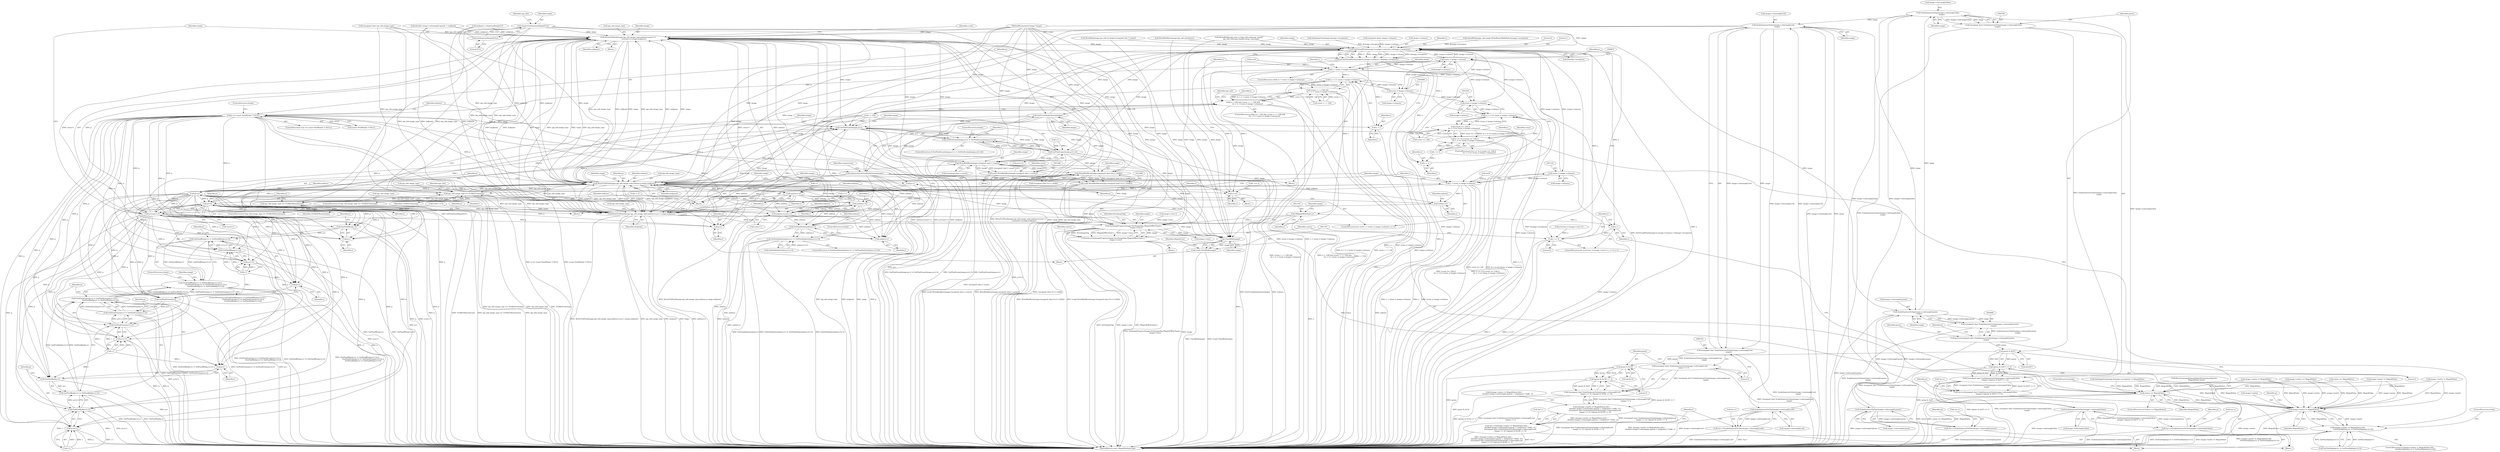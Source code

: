digraph "0_ImageMagick_65f75a32a93ae4044c528a987a68366ecd4b46b9@array" {
"1000701" [label="(Call,ScaleQuantumToAny(image->colormap[i].blue,\n              range))"];
"1000765" [label="(Call,ScaleQuantumToChar(image->colormap[i].blue))"];
"1000701" [label="(Call,ScaleQuantumToAny(image->colormap[i].blue,\n              range))"];
"1000685" [label="(Call,ScaleQuantumToAny(image->colormap[i].green,\n              range))"];
"1000777" [label="(Call,ScaleQuantumToChar(image->colormap[i].green))"];
"1000222" [label="(Call,range=GetQuantumRange(5UL))"];
"1000224" [label="(Call,GetQuantumRange(5UL))"];
"1000744" [label="(Call,ScaleQuantumToAny(image->colormap[i].red,\n              range))"];
"1000789" [label="(Call,ScaleQuantumToChar(image->colormap[i].red))"];
"1000699" [label="(Call,(unsigned char) ScaleQuantumToAny(image->colormap[i].blue,\n              range))"];
"1000698" [label="(Call,((unsigned char) ScaleQuantumToAny(image->colormap[i].blue,\n              range)) | ((green & 0x07) << 5))"];
"1000694" [label="(Call,*q++=((unsigned char) ScaleQuantumToAny(image->colormap[i].blue,\n              range)) | ((green & 0x07) << 5))"];
"1000683" [label="(Call,(unsigned char) ScaleQuantumToAny(image->colormap[i].green,\n              range))"];
"1000681" [label="(Call,green=(unsigned char) ScaleQuantumToAny(image->colormap[i].green,\n              range))"];
"1000711" [label="(Call,green & 0x07)"];
"1000710" [label="(Call,(green & 0x07) << 5)"];
"1000755" [label="(Call,green & 0x18)"];
"1000754" [label="(Call,(green & 0x18) >> 3)"];
"1000740" [label="(Call,((unsigned char) ScaleQuantumToAny(image->colormap[i].red,\n              range) << 2) | ((green & 0x18) >> 3))"];
"1000719" [label="(Call,(((image->matte != MagickFalse) && (\n              (double) image->colormap[i].opacity < midpoint)) ? 0x80 : 0) |\n              ((unsigned char) ScaleQuantumToAny(image->colormap[i].red,\n              range) << 2) | ((green & 0x18) >> 3))"];
"1000715" [label="(Call,*q++=(((image->matte != MagickFalse) && (\n              (double) image->colormap[i].opacity < midpoint)) ? 0x80 : 0) |\n              ((unsigned char) ScaleQuantumToAny(image->colormap[i].red,\n              range) << 2) | ((green & 0x18) >> 3))"];
"1000761" [label="(Call,*q++=ScaleQuantumToChar(image->colormap[i].blue))"];
"1000773" [label="(Call,*q++=ScaleQuantumToChar(image->colormap[i].green))"];
"1000742" [label="(Call,(unsigned char) ScaleQuantumToAny(image->colormap[i].red,\n              range))"];
"1000741" [label="(Call,(unsigned char) ScaleQuantumToAny(image->colormap[i].red,\n              range) << 2)"];
"1000785" [label="(Call,*q++=ScaleQuantumToChar(image->colormap[i].red))"];
"1001058" [label="(Call,WriteTGAPixel(image,tga_info.image_type,indexes-(count+1),\n                      p-(count+1),range,midpoint))"];
"1000837" [label="(Call,GetVirtualPixels(image,0,y,image->columns,1,&image->exception))"];
"1000832" [label="(Call,y--)"];
"1000829" [label="(Call,y >= 0)"];
"1000835" [label="(Call,p=GetVirtualPixels(image,0,y,image->columns,1,&image->exception))"];
"1000850" [label="(Call,p == (const PixelPacket *) NULL)"];
"1000934" [label="(Call,GetPixelLuma(image,p+i))"];
"1000933" [label="(Call,GetPixelLuma(image,p+i) != GetPixelLuma(image,p+(i-1)))"];
"1000939" [label="(Call,GetPixelLuma(image,p+(i-1)))"];
"1001047" [label="(Call,WriteBlobByte(image,(unsigned char) (--count)))"];
"1001045" [label="(Call,(void) WriteBlobByte(image,(unsigned char) (--count)))"];
"1001087" [label="(Call,WriteBlobByte(image,(unsigned char) ((i-1) | 0x80)))"];
"1001085" [label="(Call,(void) WriteBlobByte(image,(unsigned char) ((i-1) | 0x80)))"];
"1001096" [label="(Call,WriteTGAPixel(image,tga_info.image_type,indexes,p,range,midpoint))"];
"1000905" [label="(Call,tga_info.image_type == TGARLEColormap)"];
"1000926" [label="(Call,tga_info.image_type == TGARLEMonochrome)"];
"1001129" [label="(Call,WriteTGAPixel(image,tga_info.image_type,indexes+x,p++,range,midpoint))"];
"1001152" [label="(Call,SetImageProgress(image,SaveImageTag,(MagickOffsetType) y,\n          image->rows))"];
"1001150" [label="(Call,status=SetImageProgress(image,SaveImageTag,(MagickOffsetType) y,\n          image->rows))"];
"1001162" [label="(Call,status == MagickFalse)"];
"1000988" [label="(Call,image->matte != MagickFalse)"];
"1000987" [label="(Call,(image->matte != MagickFalse) &&\n                      (GetPixelAlpha(p+i) != GetPixelAlpha(p+(i-1))))"];
"1001168" [label="(Call,CloseBlob(image))"];
"1001166" [label="(Call,(void) CloseBlob(image))"];
"1001105" [label="(Call,p+=i)"];
"1000936" [label="(Call,p+i)"];
"1000952" [label="(Call,GetPixelBlue(p+i))"];
"1000951" [label="(Call,GetPixelBlue(p+i) != GetPixelBlue(p+(i-1)))"];
"1000950" [label="(Call,(GetPixelBlue(p+i) != GetPixelBlue(p+(i-1))) ||\n                      (GetPixelGreen(p+i) != GetPixelGreen(p+(i-1))) ||\n                      (GetPixelRed(p+i) != GetPixelRed(p+(i-1))))"];
"1000953" [label="(Call,p+i)"];
"1000956" [label="(Call,GetPixelBlue(p+(i-1)))"];
"1000957" [label="(Call,p+(i-1))"];
"1000964" [label="(Call,GetPixelGreen(p+i))"];
"1000963" [label="(Call,GetPixelGreen(p+i) != GetPixelGreen(p+(i-1)))"];
"1000962" [label="(Call,(GetPixelGreen(p+i) != GetPixelGreen(p+(i-1))) ||\n                      (GetPixelRed(p+i) != GetPixelRed(p+(i-1))))"];
"1000965" [label="(Call,p+i)"];
"1000968" [label="(Call,GetPixelGreen(p+(i-1)))"];
"1000969" [label="(Call,p+(i-1))"];
"1000975" [label="(Call,GetPixelRed(p+i))"];
"1000974" [label="(Call,GetPixelRed(p+i) != GetPixelRed(p+(i-1)))"];
"1000976" [label="(Call,p+i)"];
"1000979" [label="(Call,GetPixelRed(p+(i-1)))"];
"1000980" [label="(Call,p+(i-1))"];
"1001015" [label="(Call,p+=i)"];
"1001068" [label="(Call,p-(count+1))"];
"1001108" [label="(Call,indexes+=i)"];
"1000913" [label="(Call,GetPixelIndex(indexes+i))"];
"1000912" [label="(Call,GetPixelIndex(indexes+i) != GetPixelIndex(indexes+(i-1)))"];
"1000914" [label="(Call,indexes+i)"];
"1001018" [label="(Call,indexes+=i)"];
"1001063" [label="(Call,indexes-(count+1))"];
"1001137" [label="(Call,p++)"];
"1000858" [label="(Call,GetVirtualIndexQueue(image))"];
"1000856" [label="(Call,indexes=GetVirtualIndexQueue(image))"];
"1001134" [label="(Call,indexes+x)"];
"1000874" [label="(Call,(ssize_t) image->columns)"];
"1000872" [label="(Call,x < (ssize_t) image->columns)"];
"1000894" [label="(Call,(x + i) < (ssize_t) image->columns)"];
"1000888" [label="(Call,(count + i < 128) &&\n                 ((x + i) < (ssize_t) image->columns))"];
"1000884" [label="(Call,(i < 128) && (count + i < 128) &&\n                 ((x + i) < (ssize_t) image->columns))"];
"1000895" [label="(Call,x + i)"];
"1001030" [label="(Call,(x + i) == (ssize_t) image->columns)"];
"1001026" [label="(Call,(count == 128) ||\n              ((x + i) == (ssize_t) image->columns))"];
"1001022" [label="(Call,(i >= 3) || (count == 128) ||\n              ((x + i) == (ssize_t) image->columns))"];
"1001031" [label="(Call,x + i)"];
"1001111" [label="(Call,x+=i)"];
"1000898" [label="(Call,(ssize_t) image->columns)"];
"1001034" [label="(Call,(ssize_t) image->columns)"];
"1001122" [label="(Call,(ssize_t) image->columns)"];
"1001120" [label="(Call,x < (ssize_t) image->columns)"];
"1001127" [label="(Call,x++)"];
"1001155" [label="(Call,(MagickOffsetType) y)"];
"1001152" [label="(Call,SetImageProgress(image,SaveImageTag,(MagickOffsetType) y,\n          image->rows))"];
"1000883" [label="(ControlStructure,while ((i < 128) && (count + i < 128) &&\n                 ((x + i) < (ssize_t) image->columns)))"];
"1000484" [label="(Call,ParseCommandOption(MagickOrientationOptions,\n        MagickFalse,value))"];
"1000939" [label="(Call,GetPixelLuma(image,p+(i-1)))"];
"1000914" [label="(Call,indexes+i)"];
"1000228" [label="(Identifier,tga_info)"];
"1000778" [label="(Call,image->colormap[i].green)"];
"1000697" [label="(Identifier,q)"];
"1001045" [label="(Call,(void) WriteBlobByte(image,(unsigned char) (--count)))"];
"1001049" [label="(Call,(unsigned char) (--count))"];
"1000900" [label="(Call,image->columns)"];
"1000710" [label="(Call,(green & 0x07) << 5)"];
"1001164" [label="(Identifier,MagickFalse)"];
"1000330" [label="(Call,image->matte == MagickFalse)"];
"1000889" [label="(Call,count + i < 128)"];
"1001063" [label="(Call,indexes-(count+1))"];
"1001073" [label="(Identifier,range)"];
"1000932" [label="(ControlStructure,if (GetPixelLuma(image,p+i) != GetPixelLuma(image,p+(i-1))))"];
"1000839" [label="(Literal,0)"];
"1000909" [label="(Identifier,TGARLEColormap)"];
"1001011" [label="(Block,)"];
"1000672" [label="(Identifier,i)"];
"1000845" [label="(Call,&image->exception)"];
"1001112" [label="(Identifier,x)"];
"1000865" [label="(Call,x=0)"];
"1000756" [label="(Identifier,green)"];
"1001027" [label="(Call,count == 128)"];
"1000879" [label="(Block,)"];
"1000754" [label="(Call,(green & 0x18) >> 3)"];
"1000786" [label="(Call,*q++)"];
"1001064" [label="(Identifier,indexes)"];
"1000959" [label="(Call,i-1)"];
"1000967" [label="(Identifier,i)"];
"1000785" [label="(Call,*q++=ScaleQuantumToChar(image->colormap[i].red))"];
"1000111" [label="(MethodParameterIn,Image *image)"];
"1000850" [label="(Call,p == (const PixelPacket *) NULL)"];
"1001134" [label="(Call,indexes+x)"];
"1000987" [label="(Call,(image->matte != MagickFalse) &&\n                      (GetPixelAlpha(p+i) != GetPixelAlpha(p+(i-1))))"];
"1001065" [label="(Call,count+1)"];
"1000858" [label="(Call,GetVirtualIndexQueue(image))"];
"1000112" [label="(Block,)"];
"1000906" [label="(Call,tga_info.image_type)"];
"1001153" [label="(Identifier,image)"];
"1000992" [label="(Identifier,MagickFalse)"];
"1001017" [label="(Identifier,i)"];
"1001033" [label="(Identifier,i)"];
"1000956" [label="(Call,GetPixelBlue(p+(i-1)))"];
"1001151" [label="(Identifier,status)"];
"1001026" [label="(Call,(count == 128) ||\n              ((x + i) == (ssize_t) image->columns))"];
"1000831" [label="(Literal,0)"];
"1000824" [label="(Call,image->rows-1)"];
"1000720" [label="(Call,((image->matte != MagickFalse) && (\n              (double) image->colormap[i].opacity < midpoint)) ? 0x80 : 0)"];
"1000962" [label="(Call,(GetPixelGreen(p+i) != GetPixelGreen(p+(i-1))) ||\n                      (GetPixelRed(p+i) != GetPixelRed(p+(i-1))))"];
"1000905" [label="(Call,tga_info.image_type == TGARLEColormap)"];
"1000978" [label="(Identifier,i)"];
"1001016" [label="(Identifier,p)"];
"1000927" [label="(Call,tga_info.image_type)"];
"1001111" [label="(Call,x+=i)"];
"1001018" [label="(Call,indexes+=i)"];
"1001085" [label="(Call,(void) WriteBlobByte(image,(unsigned char) ((i-1) | 0x80)))"];
"1000719" [label="(Call,(((image->matte != MagickFalse) && (\n              (double) image->colormap[i].opacity < midpoint)) ? 0x80 : 0) |\n              ((unsigned char) ScaleQuantumToAny(image->colormap[i].red,\n              range) << 2) | ((green & 0x18) >> 3))"];
"1000943" [label="(Call,i-1)"];
"1000790" [label="(Call,image->colormap[i].red)"];
"1000985" [label="(ControlStructure,break;)"];
"1000789" [label="(Call,ScaleQuantumToChar(image->colormap[i].red))"];
"1001137" [label="(Call,p++)"];
"1000722" [label="(Call,image->matte != MagickFalse)"];
"1000971" [label="(Call,i-1)"];
"1000335" [label="(Call,SetImageGray(image,&image->exception) != MagickFalse)"];
"1001047" [label="(Call,WriteBlobByte(image,(unsigned char) (--count)))"];
"1000181" [label="(Call,status == MagickFalse)"];
"1001138" [label="(Identifier,p)"];
"1001081" [label="(Call,i >= 3)"];
"1000938" [label="(Identifier,i)"];
"1000833" [label="(Identifier,y)"];
"1000963" [label="(Call,GetPixelGreen(p+i) != GetPixelGreen(p+(i-1)))"];
"1000872" [label="(Call,x < (ssize_t) image->columns)"];
"1000762" [label="(Call,*q++)"];
"1000975" [label="(Call,GetPixelRed(p+i))"];
"1000990" [label="(Identifier,image)"];
"1001034" [label="(Call,(ssize_t) image->columns)"];
"1001117" [label="(Call,x=0)"];
"1000760" [label="(Block,)"];
"1000951" [label="(Call,GetPixelBlue(p+i) != GetPixelBlue(p+(i-1)))"];
"1001122" [label="(Call,(ssize_t) image->columns)"];
"1000952" [label="(Call,GetPixelBlue(p+i))"];
"1000699" [label="(Call,(unsigned char) ScaleQuantumToAny(image->colormap[i].blue,\n              range))"];
"1001009" [label="(Identifier,i)"];
"1000844" [label="(Literal,1)"];
"1000955" [label="(Identifier,i)"];
"1000980" [label="(Call,p+(i-1))"];
"1000408" [label="(Call,image->matte != MagickFalse)"];
"1001163" [label="(Identifier,status)"];
"1001074" [label="(Identifier,midpoint)"];
"1000916" [label="(Identifier,i)"];
"1000744" [label="(Call,ScaleQuantumToAny(image->colormap[i].red,\n              range))"];
"1000820" [label="(Call,y=(ssize_t) (image->rows-1))"];
"1000712" [label="(Identifier,green)"];
"1001089" [label="(Call,(unsigned char) ((i-1) | 0x80))"];
"1001158" [label="(Call,image->rows)"];
"1000919" [label="(Identifier,indexes)"];
"1001015" [label="(Call,p+=i)"];
"1000838" [label="(Identifier,image)"];
"1001103" [label="(Identifier,range)"];
"1000774" [label="(Call,*q++)"];
"1000936" [label="(Call,p+i)"];
"1000222" [label="(Call,range=GetQuantumRange(5UL))"];
"1001092" [label="(Call,i-1)"];
"1000745" [label="(Call,image->colormap[i].red)"];
"1000685" [label="(Call,ScaleQuantumToAny(image->colormap[i].green,\n              range))"];
"1000913" [label="(Call,GetPixelIndex(indexes+i))"];
"1001057" [label="(Block,)"];
"1001008" [label="(Call,i < 3)"];
"1001109" [label="(Identifier,indexes)"];
"1000711" [label="(Call,green & 0x07)"];
"1000683" [label="(Call,(unsigned char) ScaleQuantumToAny(image->colormap[i].green,\n              range))"];
"1001102" [label="(Identifier,p)"];
"1000982" [label="(Call,i-1)"];
"1001024" [label="(Identifier,i)"];
"1001004" [label="(ControlStructure,break;)"];
"1001068" [label="(Call,p-(count+1))"];
"1001006" [label="(Identifier,i)"];
"1001084" [label="(Block,)"];
"1001162" [label="(Call,status == MagickFalse)"];
"1001129" [label="(Call,WriteTGAPixel(image,tga_info.image_type,indexes+x,p++,range,midpoint))"];
"1001076" [label="(Identifier,count)"];
"1001060" [label="(Call,tga_info.image_type)"];
"1000116" [label="(Call,midpoint = QuantumRange/2.0)"];
"1000757" [label="(Literal,0x18)"];
"1001127" [label="(Call,x++)"];
"1001171" [label="(Identifier,MagickTrue)"];
"1000727" [label="(Call,(double) image->colormap[i].opacity < midpoint)"];
"1000536" [label="(Call,(unsigned char) tga_info.image_type)"];
"1000695" [label="(Call,*q++)"];
"1000612" [label="(Call,WriteBlob(image,tga_info.id_length,(unsigned char *) value))"];
"1000740" [label="(Call,((unsigned char) ScaleQuantumToAny(image->colormap[i].red,\n              range) << 2) | ((green & 0x18) >> 3))"];
"1001130" [label="(Identifier,image)"];
"1000988" [label="(Call,image->matte != MagickFalse)"];
"1001165" [label="(ControlStructure,break;)"];
"1000682" [label="(Identifier,green)"];
"1001097" [label="(Identifier,image)"];
"1000834" [label="(Block,)"];
"1000885" [label="(Call,i < 128)"];
"1001022" [label="(Call,(i >= 3) || (count == 128) ||\n              ((x + i) == (ssize_t) image->columns))"];
"1001159" [label="(Identifier,image)"];
"1001169" [label="(Identifier,image)"];
"1000896" [label="(Identifier,x)"];
"1000336" [label="(Call,SetImageGray(image,&image->exception))"];
"1001088" [label="(Identifier,image)"];
"1001054" [label="(Call,count >= 0)"];
"1000935" [label="(Identifier,image)"];
"1000694" [label="(Call,*q++=((unsigned char) ScaleQuantumToAny(image->colormap[i].blue,\n              range)) | ((green & 0x07) << 5))"];
"1000925" [label="(ControlStructure,if (tga_info.image_type == TGARLEMonochrome))"];
"1001106" [label="(Identifier,p)"];
"1000856" [label="(Call,indexes=GetVirtualIndexQueue(image))"];
"1000904" [label="(ControlStructure,if (tga_info.image_type == TGARLEColormap))"];
"1000993" [label="(Call,GetPixelAlpha(p+i) != GetPixelAlpha(p+(i-1)))"];
"1000832" [label="(Call,y--)"];
"1001155" [label="(Call,(MagickOffsetType) y)"];
"1000957" [label="(Call,p+(i-1))"];
"1001110" [label="(Identifier,i)"];
"1001069" [label="(Identifier,p)"];
"1000829" [label="(Call,y >= 0)"];
"1000698" [label="(Call,((unsigned char) ScaleQuantumToAny(image->colormap[i].blue,\n              range)) | ((green & 0x07) << 5))"];
"1001166" [label="(Call,(void) CloseBlob(image))"];
"1000873" [label="(Identifier,x)"];
"1000954" [label="(Identifier,p)"];
"1000966" [label="(Identifier,p)"];
"1000977" [label="(Identifier,p)"];
"1001135" [label="(Identifier,indexes)"];
"1000223" [label="(Identifier,range)"];
"1001116" [label="(ControlStructure,for (x=0; x < (ssize_t) image->columns; x++))"];
"1000888" [label="(Call,(count + i < 128) &&\n                 ((x + i) < (ssize_t) image->columns))"];
"1001105" [label="(Call,p+=i)"];
"1001120" [label="(Call,x < (ssize_t) image->columns)"];
"1000835" [label="(Call,p=GetVirtualPixels(image,0,y,image->columns,1,&image->exception))"];
"1000741" [label="(Call,(unsigned char) ScaleQuantumToAny(image->colormap[i].red,\n              range) << 2)"];
"1000837" [label="(Call,GetVirtualPixels(image,0,y,image->columns,1,&image->exception))"];
"1001172" [label="(MethodReturn,static MagickBooleanType)"];
"1001121" [label="(Identifier,x)"];
"1000898" [label="(Call,(ssize_t) image->columns)"];
"1001150" [label="(Call,status=SetImageProgress(image,SaveImageTag,(MagickOffsetType) y,\n          image->rows))"];
"1000989" [label="(Call,image->matte)"];
"1000715" [label="(Call,*q++=(((image->matte != MagickFalse) && (\n              (double) image->colormap[i].opacity < midpoint)) ? 0x80 : 0) |\n              ((unsigned char) ScaleQuantumToAny(image->colormap[i].red,\n              range) << 2) | ((green & 0x18) >> 3))"];
"1000819" [label="(ControlStructure,for (y=(ssize_t) (image->rows-1); y >= 0; y--))"];
"1000937" [label="(Identifier,p)"];
"1000907" [label="(Identifier,tga_info)"];
"1000718" [label="(Identifier,q)"];
"1001032" [label="(Identifier,x)"];
"1001030" [label="(Call,(x + i) == (ssize_t) image->columns)"];
"1000758" [label="(Literal,3)"];
"1000933" [label="(Call,GetPixelLuma(image,p+i) != GetPixelLuma(image,p+(i-1)))"];
"1001036" [label="(Call,image->columns)"];
"1000968" [label="(Call,GetPixelGreen(p+(i-1)))"];
"1001096" [label="(Call,WriteTGAPixel(image,tga_info.image_type,indexes,p,range,midpoint))"];
"1000766" [label="(Call,image->colormap[i].blue)"];
"1000225" [label="(Literal,5UL)"];
"1000964" [label="(Call,GetPixelGreen(p+i))"];
"1001101" [label="(Identifier,indexes)"];
"1000974" [label="(Call,GetPixelRed(p+i) != GetPixelRed(p+(i-1)))"];
"1000928" [label="(Identifier,tga_info)"];
"1000849" [label="(ControlStructure,if (p == (const PixelPacket *) NULL))"];
"1000859" [label="(Identifier,image)"];
"1000390" [label="(Call,image->matte != MagickFalse)"];
"1000949" [label="(ControlStructure,if ((GetPixelBlue(p+i) != GetPixelBlue(p+(i-1))) ||\n                      (GetPixelGreen(p+i) != GetPixelGreen(p+(i-1))) ||\n                      (GetPixelRed(p+i) != GetPixelRed(p+(i-1)))))"];
"1000286" [label="(Call,(unsigned short) image->columns)"];
"1000701" [label="(Call,ScaleQuantumToAny(image->colormap[i].blue,\n              range))"];
"1000876" [label="(Call,image->columns)"];
"1000693" [label="(Identifier,range)"];
"1000979" [label="(Call,GetPixelRed(p+(i-1)))"];
"1000852" [label="(Call,(const PixelPacket *) NULL)"];
"1001136" [label="(Identifier,x)"];
"1001128" [label="(Identifier,x)"];
"1000950" [label="(Call,(GetPixelBlue(p+i) != GetPixelBlue(p+(i-1))) ||\n                      (GetPixelGreen(p+i) != GetPixelGreen(p+(i-1))) ||\n                      (GetPixelRed(p+i) != GetPixelRed(p+(i-1))))"];
"1000776" [label="(Identifier,q)"];
"1000965" [label="(Call,p+i)"];
"1000841" [label="(Call,image->columns)"];
"1001059" [label="(Identifier,image)"];
"1000680" [label="(Block,)"];
"1000851" [label="(Identifier,p)"];
"1001131" [label="(Call,tga_info.image_type)"];
"1000894" [label="(Call,(x + i) < (ssize_t) image->columns)"];
"1000912" [label="(Call,GetPixelIndex(indexes+i) != GetPixelIndex(indexes+(i-1)))"];
"1000681" [label="(Call,green=(unsigned char) ScaleQuantumToAny(image->colormap[i].green,\n              range))"];
"1001098" [label="(Call,tga_info.image_type)"];
"1000981" [label="(Identifier,p)"];
"1001044" [label="(Block,)"];
"1000855" [label="(ControlStructure,break;)"];
"1000871" [label="(ControlStructure,while (x < (ssize_t) image->columns))"];
"1000895" [label="(Call,x + i)"];
"1000930" [label="(Identifier,TGARLEMonochrome)"];
"1000777" [label="(Call,ScaleQuantumToChar(image->colormap[i].green))"];
"1000923" [label="(ControlStructure,break;)"];
"1001048" [label="(Identifier,image)"];
"1000752" [label="(Identifier,range)"];
"1001140" [label="(Identifier,midpoint)"];
"1001070" [label="(Call,count+1)"];
"1000713" [label="(Literal,0x07)"];
"1001023" [label="(Call,i >= 3)"];
"1000840" [label="(Identifier,y)"];
"1001161" [label="(ControlStructure,if (status == MagickFalse))"];
"1000881" [label="(Identifier,i)"];
"1000946" [label="(ControlStructure,break;)"];
"1001082" [label="(Identifier,i)"];
"1000874" [label="(Call,(ssize_t) image->columns)"];
"1000969" [label="(Call,p+(i-1))"];
"1001104" [label="(Identifier,midpoint)"];
"1000857" [label="(Identifier,indexes)"];
"1001058" [label="(Call,WriteTGAPixel(image,tga_info.image_type,indexes-(count+1),\n                      p-(count+1),range,midpoint))"];
"1001108" [label="(Call,indexes+=i)"];
"1000958" [label="(Identifier,p)"];
"1001113" [label="(Identifier,i)"];
"1001149" [label="(Block,)"];
"1000755" [label="(Call,green & 0x18)"];
"1001157" [label="(Identifier,y)"];
"1000934" [label="(Call,GetPixelLuma(image,p+i))"];
"1001021" [label="(ControlStructure,if ((i >= 3) || (count == 128) ||\n              ((x + i) == (ssize_t) image->columns)))"];
"1001055" [label="(Identifier,count)"];
"1000986" [label="(ControlStructure,if ((image->matte != MagickFalse) &&\n                      (GetPixelAlpha(p+i) != GetPixelAlpha(p+(i-1)))))"];
"1000953" [label="(Call,p+i)"];
"1000911" [label="(ControlStructure,if (GetPixelIndex(indexes+i) != GetPixelIndex(indexes+(i-1))))"];
"1000940" [label="(Identifier,image)"];
"1000716" [label="(Call,*q++)"];
"1000788" [label="(Identifier,q)"];
"1001168" [label="(Call,CloseBlob(image))"];
"1001042" [label="(Identifier,count)"];
"1001144" [label="(Identifier,image)"];
"1000917" [label="(Call,GetPixelIndex(indexes+(i-1)))"];
"1001031" [label="(Call,x + i)"];
"1000753" [label="(Literal,2)"];
"1001019" [label="(Identifier,indexes)"];
"1000862" [label="(Identifier,compression)"];
"1000976" [label="(Call,p+i)"];
"1000996" [label="(Identifier,p)"];
"1000897" [label="(Identifier,i)"];
"1000970" [label="(Identifier,p)"];
"1000941" [label="(Call,p+(i-1))"];
"1001020" [label="(Identifier,i)"];
"1001139" [label="(Identifier,range)"];
"1000773" [label="(Call,*q++=ScaleQuantumToChar(image->colormap[i].green))"];
"1000224" [label="(Call,GetQuantumRange(5UL))"];
"1000799" [label="(Call,WriteBlob(image,(size_t) ((tga_info.colormap_size/8)*\n        tga_info.colormap_length),targa_colormap))"];
"1000915" [label="(Identifier,indexes)"];
"1001107" [label="(Identifier,i)"];
"1000599" [label="(Call,WriteBlobByte(image,tga_info.attributes))"];
"1000686" [label="(Call,image->colormap[i].green)"];
"1001124" [label="(Call,image->columns)"];
"1000761" [label="(Call,*q++=ScaleQuantumToChar(image->colormap[i].blue))"];
"1000714" [label="(Literal,5)"];
"1000709" [label="(Identifier,range)"];
"1000702" [label="(Call,image->colormap[i].blue)"];
"1000830" [label="(Identifier,y)"];
"1000926" [label="(Call,tga_info.image_type == TGARLEMonochrome)"];
"1000836" [label="(Identifier,p)"];
"1000765" [label="(Call,ScaleQuantumToChar(image->colormap[i].blue))"];
"1000742" [label="(Call,(unsigned char) ScaleQuantumToAny(image->colormap[i].red,\n              range))"];
"1000172" [label="(Call,OpenBlob(image_info,image,WriteBinaryBlobMode,&image->exception))"];
"1001087" [label="(Call,WriteBlobByte(image,(unsigned char) ((i-1) | 0x80)))"];
"1001154" [label="(Identifier,SaveImageTag)"];
"1000884" [label="(Call,(i < 128) && (count + i < 128) &&\n                 ((x + i) < (ssize_t) image->columns))"];
"1000701" -> "1000699"  [label="AST: "];
"1000701" -> "1000709"  [label="CFG: "];
"1000702" -> "1000701"  [label="AST: "];
"1000709" -> "1000701"  [label="AST: "];
"1000699" -> "1000701"  [label="CFG: "];
"1000701" -> "1001172"  [label="DDG: image->colormap[i].blue"];
"1000701" -> "1000699"  [label="DDG: image->colormap[i].blue"];
"1000701" -> "1000699"  [label="DDG: range"];
"1000765" -> "1000701"  [label="DDG: image->colormap[i].blue"];
"1000685" -> "1000701"  [label="DDG: range"];
"1000701" -> "1000744"  [label="DDG: range"];
"1000701" -> "1000765"  [label="DDG: image->colormap[i].blue"];
"1000765" -> "1000761"  [label="AST: "];
"1000765" -> "1000766"  [label="CFG: "];
"1000766" -> "1000765"  [label="AST: "];
"1000761" -> "1000765"  [label="CFG: "];
"1000765" -> "1001172"  [label="DDG: image->colormap[i].blue"];
"1000765" -> "1000761"  [label="DDG: image->colormap[i].blue"];
"1000685" -> "1000683"  [label="AST: "];
"1000685" -> "1000693"  [label="CFG: "];
"1000686" -> "1000685"  [label="AST: "];
"1000693" -> "1000685"  [label="AST: "];
"1000683" -> "1000685"  [label="CFG: "];
"1000685" -> "1001172"  [label="DDG: image->colormap[i].green"];
"1000685" -> "1000683"  [label="DDG: image->colormap[i].green"];
"1000685" -> "1000683"  [label="DDG: range"];
"1000777" -> "1000685"  [label="DDG: image->colormap[i].green"];
"1000222" -> "1000685"  [label="DDG: range"];
"1000744" -> "1000685"  [label="DDG: range"];
"1000685" -> "1000777"  [label="DDG: image->colormap[i].green"];
"1000777" -> "1000773"  [label="AST: "];
"1000777" -> "1000778"  [label="CFG: "];
"1000778" -> "1000777"  [label="AST: "];
"1000773" -> "1000777"  [label="CFG: "];
"1000777" -> "1001172"  [label="DDG: image->colormap[i].green"];
"1000777" -> "1000773"  [label="DDG: image->colormap[i].green"];
"1000222" -> "1000112"  [label="AST: "];
"1000222" -> "1000224"  [label="CFG: "];
"1000223" -> "1000222"  [label="AST: "];
"1000224" -> "1000222"  [label="AST: "];
"1000228" -> "1000222"  [label="CFG: "];
"1000222" -> "1001172"  [label="DDG: range"];
"1000222" -> "1001172"  [label="DDG: GetQuantumRange(5UL)"];
"1000224" -> "1000222"  [label="DDG: 5UL"];
"1000222" -> "1001058"  [label="DDG: range"];
"1000222" -> "1001096"  [label="DDG: range"];
"1000222" -> "1001129"  [label="DDG: range"];
"1000224" -> "1000225"  [label="CFG: "];
"1000225" -> "1000224"  [label="AST: "];
"1000744" -> "1000742"  [label="AST: "];
"1000744" -> "1000752"  [label="CFG: "];
"1000745" -> "1000744"  [label="AST: "];
"1000752" -> "1000744"  [label="AST: "];
"1000742" -> "1000744"  [label="CFG: "];
"1000744" -> "1001172"  [label="DDG: image->colormap[i].red"];
"1000744" -> "1001172"  [label="DDG: range"];
"1000744" -> "1000742"  [label="DDG: image->colormap[i].red"];
"1000744" -> "1000742"  [label="DDG: range"];
"1000789" -> "1000744"  [label="DDG: image->colormap[i].red"];
"1000744" -> "1000789"  [label="DDG: image->colormap[i].red"];
"1000744" -> "1001058"  [label="DDG: range"];
"1000744" -> "1001096"  [label="DDG: range"];
"1000744" -> "1001129"  [label="DDG: range"];
"1000789" -> "1000785"  [label="AST: "];
"1000789" -> "1000790"  [label="CFG: "];
"1000790" -> "1000789"  [label="AST: "];
"1000785" -> "1000789"  [label="CFG: "];
"1000789" -> "1001172"  [label="DDG: image->colormap[i].red"];
"1000789" -> "1000785"  [label="DDG: image->colormap[i].red"];
"1000699" -> "1000698"  [label="AST: "];
"1000700" -> "1000699"  [label="AST: "];
"1000712" -> "1000699"  [label="CFG: "];
"1000699" -> "1001172"  [label="DDG: ScaleQuantumToAny(image->colormap[i].blue,\n              range)"];
"1000699" -> "1000698"  [label="DDG: ScaleQuantumToAny(image->colormap[i].blue,\n              range)"];
"1000698" -> "1000694"  [label="AST: "];
"1000698" -> "1000710"  [label="CFG: "];
"1000710" -> "1000698"  [label="AST: "];
"1000694" -> "1000698"  [label="CFG: "];
"1000698" -> "1001172"  [label="DDG: (unsigned char) ScaleQuantumToAny(image->colormap[i].blue,\n              range)"];
"1000698" -> "1001172"  [label="DDG: (green & 0x07) << 5"];
"1000698" -> "1000694"  [label="DDG: (unsigned char) ScaleQuantumToAny(image->colormap[i].blue,\n              range)"];
"1000698" -> "1000694"  [label="DDG: (green & 0x07) << 5"];
"1000710" -> "1000698"  [label="DDG: green & 0x07"];
"1000710" -> "1000698"  [label="DDG: 5"];
"1000694" -> "1000680"  [label="AST: "];
"1000695" -> "1000694"  [label="AST: "];
"1000718" -> "1000694"  [label="CFG: "];
"1000694" -> "1001172"  [label="DDG: ((unsigned char) ScaleQuantumToAny(image->colormap[i].blue,\n              range)) | ((green & 0x07) << 5)"];
"1000683" -> "1000681"  [label="AST: "];
"1000684" -> "1000683"  [label="AST: "];
"1000681" -> "1000683"  [label="CFG: "];
"1000683" -> "1001172"  [label="DDG: ScaleQuantumToAny(image->colormap[i].green,\n              range)"];
"1000683" -> "1000681"  [label="DDG: ScaleQuantumToAny(image->colormap[i].green,\n              range)"];
"1000681" -> "1000680"  [label="AST: "];
"1000682" -> "1000681"  [label="AST: "];
"1000697" -> "1000681"  [label="CFG: "];
"1000681" -> "1001172"  [label="DDG: (unsigned char) ScaleQuantumToAny(image->colormap[i].green,\n              range)"];
"1000681" -> "1000711"  [label="DDG: green"];
"1000711" -> "1000710"  [label="AST: "];
"1000711" -> "1000713"  [label="CFG: "];
"1000712" -> "1000711"  [label="AST: "];
"1000713" -> "1000711"  [label="AST: "];
"1000714" -> "1000711"  [label="CFG: "];
"1000711" -> "1000710"  [label="DDG: green"];
"1000711" -> "1000710"  [label="DDG: 0x07"];
"1000711" -> "1000755"  [label="DDG: green"];
"1000710" -> "1000714"  [label="CFG: "];
"1000714" -> "1000710"  [label="AST: "];
"1000710" -> "1001172"  [label="DDG: green & 0x07"];
"1000755" -> "1000754"  [label="AST: "];
"1000755" -> "1000757"  [label="CFG: "];
"1000756" -> "1000755"  [label="AST: "];
"1000757" -> "1000755"  [label="AST: "];
"1000758" -> "1000755"  [label="CFG: "];
"1000755" -> "1001172"  [label="DDG: green"];
"1000755" -> "1000754"  [label="DDG: green"];
"1000755" -> "1000754"  [label="DDG: 0x18"];
"1000754" -> "1000740"  [label="AST: "];
"1000754" -> "1000758"  [label="CFG: "];
"1000758" -> "1000754"  [label="AST: "];
"1000740" -> "1000754"  [label="CFG: "];
"1000754" -> "1001172"  [label="DDG: green & 0x18"];
"1000754" -> "1000740"  [label="DDG: green & 0x18"];
"1000754" -> "1000740"  [label="DDG: 3"];
"1000740" -> "1000719"  [label="AST: "];
"1000741" -> "1000740"  [label="AST: "];
"1000719" -> "1000740"  [label="CFG: "];
"1000740" -> "1001172"  [label="DDG: (green & 0x18) >> 3"];
"1000740" -> "1001172"  [label="DDG: (unsigned char) ScaleQuantumToAny(image->colormap[i].red,\n              range) << 2"];
"1000740" -> "1000719"  [label="DDG: (unsigned char) ScaleQuantumToAny(image->colormap[i].red,\n              range) << 2"];
"1000740" -> "1000719"  [label="DDG: (green & 0x18) >> 3"];
"1000741" -> "1000740"  [label="DDG: (unsigned char) ScaleQuantumToAny(image->colormap[i].red,\n              range)"];
"1000741" -> "1000740"  [label="DDG: 2"];
"1000719" -> "1000715"  [label="AST: "];
"1000720" -> "1000719"  [label="AST: "];
"1000715" -> "1000719"  [label="CFG: "];
"1000719" -> "1001172"  [label="DDG: ((unsigned char) ScaleQuantumToAny(image->colormap[i].red,\n              range) << 2) | ((green & 0x18) >> 3)"];
"1000719" -> "1001172"  [label="DDG: ((image->matte != MagickFalse) && (\n              (double) image->colormap[i].opacity < midpoint)) ? 0x80 : 0"];
"1000719" -> "1000715"  [label="DDG: ((image->matte != MagickFalse) && (\n              (double) image->colormap[i].opacity < midpoint)) ? 0x80 : 0"];
"1000719" -> "1000715"  [label="DDG: ((unsigned char) ScaleQuantumToAny(image->colormap[i].red,\n              range) << 2) | ((green & 0x18) >> 3)"];
"1000715" -> "1000680"  [label="AST: "];
"1000716" -> "1000715"  [label="AST: "];
"1000672" -> "1000715"  [label="CFG: "];
"1000715" -> "1001172"  [label="DDG: *q++"];
"1000715" -> "1001172"  [label="DDG: (((image->matte != MagickFalse) && (\n              (double) image->colormap[i].opacity < midpoint)) ? 0x80 : 0) |\n              ((unsigned char) ScaleQuantumToAny(image->colormap[i].red,\n              range) << 2) | ((green & 0x18) >> 3)"];
"1000761" -> "1000760"  [label="AST: "];
"1000762" -> "1000761"  [label="AST: "];
"1000776" -> "1000761"  [label="CFG: "];
"1000761" -> "1001172"  [label="DDG: ScaleQuantumToChar(image->colormap[i].blue)"];
"1000773" -> "1000760"  [label="AST: "];
"1000774" -> "1000773"  [label="AST: "];
"1000788" -> "1000773"  [label="CFG: "];
"1000773" -> "1001172"  [label="DDG: ScaleQuantumToChar(image->colormap[i].green)"];
"1000742" -> "1000741"  [label="AST: "];
"1000743" -> "1000742"  [label="AST: "];
"1000753" -> "1000742"  [label="CFG: "];
"1000742" -> "1001172"  [label="DDG: ScaleQuantumToAny(image->colormap[i].red,\n              range)"];
"1000742" -> "1000741"  [label="DDG: ScaleQuantumToAny(image->colormap[i].red,\n              range)"];
"1000741" -> "1000753"  [label="CFG: "];
"1000753" -> "1000741"  [label="AST: "];
"1000756" -> "1000741"  [label="CFG: "];
"1000741" -> "1001172"  [label="DDG: (unsigned char) ScaleQuantumToAny(image->colormap[i].red,\n              range)"];
"1000785" -> "1000760"  [label="AST: "];
"1000786" -> "1000785"  [label="AST: "];
"1000672" -> "1000785"  [label="CFG: "];
"1000785" -> "1001172"  [label="DDG: ScaleQuantumToChar(image->colormap[i].red)"];
"1000785" -> "1001172"  [label="DDG: *q++"];
"1001058" -> "1001057"  [label="AST: "];
"1001058" -> "1001074"  [label="CFG: "];
"1001059" -> "1001058"  [label="AST: "];
"1001060" -> "1001058"  [label="AST: "];
"1001063" -> "1001058"  [label="AST: "];
"1001068" -> "1001058"  [label="AST: "];
"1001073" -> "1001058"  [label="AST: "];
"1001074" -> "1001058"  [label="AST: "];
"1001076" -> "1001058"  [label="CFG: "];
"1001058" -> "1001172"  [label="DDG: midpoint"];
"1001058" -> "1001172"  [label="DDG: WriteTGAPixel(image,tga_info.image_type,indexes-(count+1),\n                      p-(count+1),range,midpoint)"];
"1001058" -> "1001172"  [label="DDG: range"];
"1001058" -> "1001172"  [label="DDG: indexes-(count+1)"];
"1001058" -> "1001172"  [label="DDG: tga_info.image_type"];
"1001058" -> "1001172"  [label="DDG: p-(count+1)"];
"1001058" -> "1000837"  [label="DDG: image"];
"1001058" -> "1000905"  [label="DDG: tga_info.image_type"];
"1001058" -> "1000934"  [label="DDG: image"];
"1001058" -> "1001047"  [label="DDG: image"];
"1001047" -> "1001058"  [label="DDG: image"];
"1000111" -> "1001058"  [label="DDG: image"];
"1000905" -> "1001058"  [label="DDG: tga_info.image_type"];
"1001096" -> "1001058"  [label="DDG: tga_info.image_type"];
"1001096" -> "1001058"  [label="DDG: range"];
"1001096" -> "1001058"  [label="DDG: midpoint"];
"1000926" -> "1001058"  [label="DDG: tga_info.image_type"];
"1001129" -> "1001058"  [label="DDG: tga_info.image_type"];
"1001129" -> "1001058"  [label="DDG: range"];
"1001129" -> "1001058"  [label="DDG: midpoint"];
"1000536" -> "1001058"  [label="DDG: tga_info.image_type"];
"1001063" -> "1001058"  [label="DDG: indexes"];
"1001063" -> "1001058"  [label="DDG: count+1"];
"1001068" -> "1001058"  [label="DDG: p"];
"1001068" -> "1001058"  [label="DDG: count+1"];
"1000116" -> "1001058"  [label="DDG: midpoint"];
"1000727" -> "1001058"  [label="DDG: midpoint"];
"1001058" -> "1001087"  [label="DDG: image"];
"1001058" -> "1001096"  [label="DDG: tga_info.image_type"];
"1001058" -> "1001096"  [label="DDG: range"];
"1001058" -> "1001096"  [label="DDG: midpoint"];
"1001058" -> "1001129"  [label="DDG: tga_info.image_type"];
"1001058" -> "1001129"  [label="DDG: range"];
"1001058" -> "1001129"  [label="DDG: midpoint"];
"1001058" -> "1001152"  [label="DDG: image"];
"1001058" -> "1001168"  [label="DDG: image"];
"1000837" -> "1000835"  [label="AST: "];
"1000837" -> "1000845"  [label="CFG: "];
"1000838" -> "1000837"  [label="AST: "];
"1000839" -> "1000837"  [label="AST: "];
"1000840" -> "1000837"  [label="AST: "];
"1000841" -> "1000837"  [label="AST: "];
"1000844" -> "1000837"  [label="AST: "];
"1000845" -> "1000837"  [label="AST: "];
"1000835" -> "1000837"  [label="CFG: "];
"1000837" -> "1001172"  [label="DDG: &image->exception"];
"1000837" -> "1001172"  [label="DDG: y"];
"1000837" -> "1001172"  [label="DDG: image->columns"];
"1000837" -> "1000832"  [label="DDG: y"];
"1000837" -> "1000835"  [label="DDG: 0"];
"1000837" -> "1000835"  [label="DDG: image"];
"1000837" -> "1000835"  [label="DDG: y"];
"1000837" -> "1000835"  [label="DDG: image->columns"];
"1000837" -> "1000835"  [label="DDG: &image->exception"];
"1000837" -> "1000835"  [label="DDG: 1"];
"1001129" -> "1000837"  [label="DDG: image"];
"1001096" -> "1000837"  [label="DDG: image"];
"1000612" -> "1000837"  [label="DDG: image"];
"1001047" -> "1000837"  [label="DDG: image"];
"1000799" -> "1000837"  [label="DDG: image"];
"1000939" -> "1000837"  [label="DDG: image"];
"1001152" -> "1000837"  [label="DDG: image"];
"1000858" -> "1000837"  [label="DDG: image"];
"1000599" -> "1000837"  [label="DDG: image"];
"1000111" -> "1000837"  [label="DDG: image"];
"1000829" -> "1000837"  [label="DDG: y"];
"1001122" -> "1000837"  [label="DDG: image->columns"];
"1000898" -> "1000837"  [label="DDG: image->columns"];
"1000874" -> "1000837"  [label="DDG: image->columns"];
"1000286" -> "1000837"  [label="DDG: image->columns"];
"1000336" -> "1000837"  [label="DDG: &image->exception"];
"1000172" -> "1000837"  [label="DDG: &image->exception"];
"1000837" -> "1000858"  [label="DDG: image"];
"1000837" -> "1000874"  [label="DDG: image->columns"];
"1000837" -> "1001122"  [label="DDG: image->columns"];
"1000837" -> "1001155"  [label="DDG: y"];
"1000837" -> "1001168"  [label="DDG: image"];
"1000832" -> "1000819"  [label="AST: "];
"1000832" -> "1000833"  [label="CFG: "];
"1000833" -> "1000832"  [label="AST: "];
"1000830" -> "1000832"  [label="CFG: "];
"1000832" -> "1000829"  [label="DDG: y"];
"1001155" -> "1000832"  [label="DDG: y"];
"1000829" -> "1000819"  [label="AST: "];
"1000829" -> "1000831"  [label="CFG: "];
"1000830" -> "1000829"  [label="AST: "];
"1000831" -> "1000829"  [label="AST: "];
"1000836" -> "1000829"  [label="CFG: "];
"1001167" -> "1000829"  [label="CFG: "];
"1000829" -> "1001172"  [label="DDG: y >= 0"];
"1000829" -> "1001172"  [label="DDG: y"];
"1000820" -> "1000829"  [label="DDG: y"];
"1000835" -> "1000834"  [label="AST: "];
"1000836" -> "1000835"  [label="AST: "];
"1000851" -> "1000835"  [label="CFG: "];
"1000835" -> "1001172"  [label="DDG: GetVirtualPixels(image,0,y,image->columns,1,&image->exception)"];
"1000835" -> "1000850"  [label="DDG: p"];
"1000850" -> "1000849"  [label="AST: "];
"1000850" -> "1000852"  [label="CFG: "];
"1000851" -> "1000850"  [label="AST: "];
"1000852" -> "1000850"  [label="AST: "];
"1000855" -> "1000850"  [label="CFG: "];
"1000857" -> "1000850"  [label="CFG: "];
"1000850" -> "1001172"  [label="DDG: p"];
"1000850" -> "1001172"  [label="DDG: p == (const PixelPacket *) NULL"];
"1000850" -> "1001172"  [label="DDG: (const PixelPacket *) NULL"];
"1000852" -> "1000850"  [label="DDG: NULL"];
"1000850" -> "1000934"  [label="DDG: p"];
"1000850" -> "1000936"  [label="DDG: p"];
"1000850" -> "1000952"  [label="DDG: p"];
"1000850" -> "1000953"  [label="DDG: p"];
"1000850" -> "1000956"  [label="DDG: p"];
"1000850" -> "1000957"  [label="DDG: p"];
"1000850" -> "1000964"  [label="DDG: p"];
"1000850" -> "1000965"  [label="DDG: p"];
"1000850" -> "1000968"  [label="DDG: p"];
"1000850" -> "1000969"  [label="DDG: p"];
"1000850" -> "1000975"  [label="DDG: p"];
"1000850" -> "1000976"  [label="DDG: p"];
"1000850" -> "1000979"  [label="DDG: p"];
"1000850" -> "1000980"  [label="DDG: p"];
"1000850" -> "1001015"  [label="DDG: p"];
"1000850" -> "1001068"  [label="DDG: p"];
"1000850" -> "1001096"  [label="DDG: p"];
"1000850" -> "1001137"  [label="DDG: p"];
"1000934" -> "1000933"  [label="AST: "];
"1000934" -> "1000936"  [label="CFG: "];
"1000935" -> "1000934"  [label="AST: "];
"1000936" -> "1000934"  [label="AST: "];
"1000940" -> "1000934"  [label="CFG: "];
"1000934" -> "1001172"  [label="DDG: p+i"];
"1000934" -> "1000933"  [label="DDG: image"];
"1000934" -> "1000933"  [label="DDG: p+i"];
"1001096" -> "1000934"  [label="DDG: image"];
"1001047" -> "1000934"  [label="DDG: image"];
"1000858" -> "1000934"  [label="DDG: image"];
"1000939" -> "1000934"  [label="DDG: image"];
"1000111" -> "1000934"  [label="DDG: image"];
"1001015" -> "1000934"  [label="DDG: p"];
"1001105" -> "1000934"  [label="DDG: p"];
"1001068" -> "1000934"  [label="DDG: p"];
"1000885" -> "1000934"  [label="DDG: i"];
"1000934" -> "1000939"  [label="DDG: image"];
"1000933" -> "1000932"  [label="AST: "];
"1000933" -> "1000939"  [label="CFG: "];
"1000939" -> "1000933"  [label="AST: "];
"1000946" -> "1000933"  [label="CFG: "];
"1001006" -> "1000933"  [label="CFG: "];
"1000933" -> "1001172"  [label="DDG: GetPixelLuma(image,p+(i-1))"];
"1000933" -> "1001172"  [label="DDG: GetPixelLuma(image,p+i)"];
"1000933" -> "1001172"  [label="DDG: GetPixelLuma(image,p+i) != GetPixelLuma(image,p+(i-1))"];
"1000939" -> "1000933"  [label="DDG: image"];
"1000939" -> "1000933"  [label="DDG: p+(i-1)"];
"1000939" -> "1000941"  [label="CFG: "];
"1000940" -> "1000939"  [label="AST: "];
"1000941" -> "1000939"  [label="AST: "];
"1000939" -> "1001172"  [label="DDG: p+(i-1)"];
"1000111" -> "1000939"  [label="DDG: image"];
"1000943" -> "1000939"  [label="DDG: i"];
"1000943" -> "1000939"  [label="DDG: 1"];
"1000939" -> "1001047"  [label="DDG: image"];
"1000939" -> "1001087"  [label="DDG: image"];
"1000939" -> "1001152"  [label="DDG: image"];
"1000939" -> "1001168"  [label="DDG: image"];
"1001047" -> "1001045"  [label="AST: "];
"1001047" -> "1001049"  [label="CFG: "];
"1001048" -> "1001047"  [label="AST: "];
"1001049" -> "1001047"  [label="AST: "];
"1001045" -> "1001047"  [label="CFG: "];
"1001047" -> "1001172"  [label="DDG: (unsigned char) (--count)"];
"1001047" -> "1001045"  [label="DDG: image"];
"1001047" -> "1001045"  [label="DDG: (unsigned char) (--count)"];
"1001096" -> "1001047"  [label="DDG: image"];
"1000858" -> "1001047"  [label="DDG: image"];
"1000111" -> "1001047"  [label="DDG: image"];
"1001047" -> "1001087"  [label="DDG: image"];
"1001047" -> "1001152"  [label="DDG: image"];
"1001047" -> "1001168"  [label="DDG: image"];
"1001045" -> "1001044"  [label="AST: "];
"1001046" -> "1001045"  [label="AST: "];
"1001055" -> "1001045"  [label="CFG: "];
"1001045" -> "1001172"  [label="DDG: (void) WriteBlobByte(image,(unsigned char) (--count))"];
"1001045" -> "1001172"  [label="DDG: WriteBlobByte(image,(unsigned char) (--count))"];
"1001087" -> "1001085"  [label="AST: "];
"1001087" -> "1001089"  [label="CFG: "];
"1001088" -> "1001087"  [label="AST: "];
"1001089" -> "1001087"  [label="AST: "];
"1001085" -> "1001087"  [label="CFG: "];
"1001087" -> "1001172"  [label="DDG: (unsigned char) ((i-1) | 0x80)"];
"1001087" -> "1001085"  [label="DDG: image"];
"1001087" -> "1001085"  [label="DDG: (unsigned char) ((i-1) | 0x80)"];
"1001096" -> "1001087"  [label="DDG: image"];
"1000858" -> "1001087"  [label="DDG: image"];
"1000111" -> "1001087"  [label="DDG: image"];
"1001089" -> "1001087"  [label="DDG: (i-1) | 0x80"];
"1001087" -> "1001096"  [label="DDG: image"];
"1001085" -> "1001084"  [label="AST: "];
"1001086" -> "1001085"  [label="AST: "];
"1001097" -> "1001085"  [label="CFG: "];
"1001085" -> "1001172"  [label="DDG: WriteBlobByte(image,(unsigned char) ((i-1) | 0x80))"];
"1001085" -> "1001172"  [label="DDG: (void) WriteBlobByte(image,(unsigned char) ((i-1) | 0x80))"];
"1001096" -> "1001084"  [label="AST: "];
"1001096" -> "1001104"  [label="CFG: "];
"1001097" -> "1001096"  [label="AST: "];
"1001098" -> "1001096"  [label="AST: "];
"1001101" -> "1001096"  [label="AST: "];
"1001102" -> "1001096"  [label="AST: "];
"1001103" -> "1001096"  [label="AST: "];
"1001104" -> "1001096"  [label="AST: "];
"1001106" -> "1001096"  [label="CFG: "];
"1001096" -> "1001172"  [label="DDG: tga_info.image_type"];
"1001096" -> "1001172"  [label="DDG: midpoint"];
"1001096" -> "1001172"  [label="DDG: range"];
"1001096" -> "1001172"  [label="DDG: WriteTGAPixel(image,tga_info.image_type,indexes,p,range,midpoint)"];
"1001096" -> "1000905"  [label="DDG: tga_info.image_type"];
"1000111" -> "1001096"  [label="DDG: image"];
"1000905" -> "1001096"  [label="DDG: tga_info.image_type"];
"1000926" -> "1001096"  [label="DDG: tga_info.image_type"];
"1001129" -> "1001096"  [label="DDG: tga_info.image_type"];
"1001129" -> "1001096"  [label="DDG: range"];
"1001129" -> "1001096"  [label="DDG: midpoint"];
"1000536" -> "1001096"  [label="DDG: tga_info.image_type"];
"1000856" -> "1001096"  [label="DDG: indexes"];
"1001108" -> "1001096"  [label="DDG: indexes"];
"1001063" -> "1001096"  [label="DDG: indexes"];
"1001018" -> "1001096"  [label="DDG: indexes"];
"1001015" -> "1001096"  [label="DDG: p"];
"1001105" -> "1001096"  [label="DDG: p"];
"1001068" -> "1001096"  [label="DDG: p"];
"1000116" -> "1001096"  [label="DDG: midpoint"];
"1000727" -> "1001096"  [label="DDG: midpoint"];
"1001096" -> "1001105"  [label="DDG: p"];
"1001096" -> "1001108"  [label="DDG: indexes"];
"1001096" -> "1001129"  [label="DDG: tga_info.image_type"];
"1001096" -> "1001129"  [label="DDG: range"];
"1001096" -> "1001129"  [label="DDG: midpoint"];
"1001096" -> "1001152"  [label="DDG: image"];
"1001096" -> "1001168"  [label="DDG: image"];
"1000905" -> "1000904"  [label="AST: "];
"1000905" -> "1000909"  [label="CFG: "];
"1000906" -> "1000905"  [label="AST: "];
"1000909" -> "1000905"  [label="AST: "];
"1000915" -> "1000905"  [label="CFG: "];
"1000928" -> "1000905"  [label="CFG: "];
"1000905" -> "1001172"  [label="DDG: tga_info.image_type == TGARLEColormap"];
"1000905" -> "1001172"  [label="DDG: tga_info.image_type"];
"1000905" -> "1001172"  [label="DDG: TGARLEColormap"];
"1000926" -> "1000905"  [label="DDG: tga_info.image_type"];
"1001129" -> "1000905"  [label="DDG: tga_info.image_type"];
"1000536" -> "1000905"  [label="DDG: tga_info.image_type"];
"1000905" -> "1000926"  [label="DDG: tga_info.image_type"];
"1000905" -> "1001129"  [label="DDG: tga_info.image_type"];
"1000926" -> "1000925"  [label="AST: "];
"1000926" -> "1000930"  [label="CFG: "];
"1000927" -> "1000926"  [label="AST: "];
"1000930" -> "1000926"  [label="AST: "];
"1000935" -> "1000926"  [label="CFG: "];
"1000954" -> "1000926"  [label="CFG: "];
"1000926" -> "1001172"  [label="DDG: tga_info.image_type == TGARLEMonochrome"];
"1000926" -> "1001172"  [label="DDG: tga_info.image_type"];
"1000926" -> "1001172"  [label="DDG: TGARLEMonochrome"];
"1000926" -> "1001129"  [label="DDG: tga_info.image_type"];
"1001129" -> "1001116"  [label="AST: "];
"1001129" -> "1001140"  [label="CFG: "];
"1001130" -> "1001129"  [label="AST: "];
"1001131" -> "1001129"  [label="AST: "];
"1001134" -> "1001129"  [label="AST: "];
"1001137" -> "1001129"  [label="AST: "];
"1001139" -> "1001129"  [label="AST: "];
"1001140" -> "1001129"  [label="AST: "];
"1001128" -> "1001129"  [label="CFG: "];
"1001129" -> "1001172"  [label="DDG: indexes+x"];
"1001129" -> "1001172"  [label="DDG: WriteTGAPixel(image,tga_info.image_type,indexes+x,p++,range,midpoint)"];
"1001129" -> "1001172"  [label="DDG: midpoint"];
"1001129" -> "1001172"  [label="DDG: range"];
"1001129" -> "1001172"  [label="DDG: tga_info.image_type"];
"1000858" -> "1001129"  [label="DDG: image"];
"1000111" -> "1001129"  [label="DDG: image"];
"1000536" -> "1001129"  [label="DDG: tga_info.image_type"];
"1000856" -> "1001129"  [label="DDG: indexes"];
"1001120" -> "1001129"  [label="DDG: x"];
"1001137" -> "1001129"  [label="DDG: p"];
"1000116" -> "1001129"  [label="DDG: midpoint"];
"1000727" -> "1001129"  [label="DDG: midpoint"];
"1001129" -> "1001152"  [label="DDG: image"];
"1001129" -> "1001168"  [label="DDG: image"];
"1001152" -> "1001150"  [label="AST: "];
"1001152" -> "1001158"  [label="CFG: "];
"1001153" -> "1001152"  [label="AST: "];
"1001154" -> "1001152"  [label="AST: "];
"1001155" -> "1001152"  [label="AST: "];
"1001158" -> "1001152"  [label="AST: "];
"1001150" -> "1001152"  [label="CFG: "];
"1001152" -> "1001172"  [label="DDG: (MagickOffsetType) y"];
"1001152" -> "1001172"  [label="DDG: SaveImageTag"];
"1001152" -> "1001172"  [label="DDG: image->rows"];
"1001152" -> "1001150"  [label="DDG: image"];
"1001152" -> "1001150"  [label="DDG: SaveImageTag"];
"1001152" -> "1001150"  [label="DDG: (MagickOffsetType) y"];
"1001152" -> "1001150"  [label="DDG: image->rows"];
"1000858" -> "1001152"  [label="DDG: image"];
"1000111" -> "1001152"  [label="DDG: image"];
"1001155" -> "1001152"  [label="DDG: y"];
"1000824" -> "1001152"  [label="DDG: image->rows"];
"1001152" -> "1001168"  [label="DDG: image"];
"1001150" -> "1001149"  [label="AST: "];
"1001151" -> "1001150"  [label="AST: "];
"1001163" -> "1001150"  [label="CFG: "];
"1001150" -> "1001172"  [label="DDG: SetImageProgress(image,SaveImageTag,(MagickOffsetType) y,\n          image->rows)"];
"1001150" -> "1001162"  [label="DDG: status"];
"1001162" -> "1001161"  [label="AST: "];
"1001162" -> "1001164"  [label="CFG: "];
"1001163" -> "1001162"  [label="AST: "];
"1001164" -> "1001162"  [label="AST: "];
"1001165" -> "1001162"  [label="CFG: "];
"1000833" -> "1001162"  [label="CFG: "];
"1001162" -> "1001172"  [label="DDG: status"];
"1001162" -> "1001172"  [label="DDG: MagickFalse"];
"1001162" -> "1001172"  [label="DDG: status == MagickFalse"];
"1001162" -> "1000988"  [label="DDG: MagickFalse"];
"1000390" -> "1001162"  [label="DDG: MagickFalse"];
"1000408" -> "1001162"  [label="DDG: MagickFalse"];
"1000988" -> "1001162"  [label="DDG: MagickFalse"];
"1000335" -> "1001162"  [label="DDG: MagickFalse"];
"1000722" -> "1001162"  [label="DDG: MagickFalse"];
"1000181" -> "1001162"  [label="DDG: MagickFalse"];
"1000330" -> "1001162"  [label="DDG: MagickFalse"];
"1000484" -> "1001162"  [label="DDG: MagickFalse"];
"1000988" -> "1000987"  [label="AST: "];
"1000988" -> "1000992"  [label="CFG: "];
"1000989" -> "1000988"  [label="AST: "];
"1000992" -> "1000988"  [label="AST: "];
"1000996" -> "1000988"  [label="CFG: "];
"1000987" -> "1000988"  [label="CFG: "];
"1000988" -> "1001172"  [label="DDG: image->matte"];
"1000988" -> "1001172"  [label="DDG: MagickFalse"];
"1000988" -> "1000987"  [label="DDG: image->matte"];
"1000988" -> "1000987"  [label="DDG: MagickFalse"];
"1000330" -> "1000988"  [label="DDG: image->matte"];
"1000330" -> "1000988"  [label="DDG: MagickFalse"];
"1000408" -> "1000988"  [label="DDG: image->matte"];
"1000408" -> "1000988"  [label="DDG: MagickFalse"];
"1000390" -> "1000988"  [label="DDG: image->matte"];
"1000390" -> "1000988"  [label="DDG: MagickFalse"];
"1000722" -> "1000988"  [label="DDG: image->matte"];
"1000722" -> "1000988"  [label="DDG: MagickFalse"];
"1000335" -> "1000988"  [label="DDG: MagickFalse"];
"1000181" -> "1000988"  [label="DDG: MagickFalse"];
"1000484" -> "1000988"  [label="DDG: MagickFalse"];
"1000987" -> "1000986"  [label="AST: "];
"1000987" -> "1000993"  [label="CFG: "];
"1000993" -> "1000987"  [label="AST: "];
"1001004" -> "1000987"  [label="CFG: "];
"1001006" -> "1000987"  [label="CFG: "];
"1000987" -> "1001172"  [label="DDG: GetPixelAlpha(p+i) != GetPixelAlpha(p+(i-1))"];
"1000987" -> "1001172"  [label="DDG: image->matte != MagickFalse"];
"1000987" -> "1001172"  [label="DDG: (image->matte != MagickFalse) &&\n                      (GetPixelAlpha(p+i) != GetPixelAlpha(p+(i-1)))"];
"1000993" -> "1000987"  [label="DDG: GetPixelAlpha(p+i)"];
"1000993" -> "1000987"  [label="DDG: GetPixelAlpha(p+(i-1))"];
"1001168" -> "1001166"  [label="AST: "];
"1001168" -> "1001169"  [label="CFG: "];
"1001169" -> "1001168"  [label="AST: "];
"1001166" -> "1001168"  [label="CFG: "];
"1001168" -> "1001172"  [label="DDG: image"];
"1001168" -> "1001166"  [label="DDG: image"];
"1000612" -> "1001168"  [label="DDG: image"];
"1000799" -> "1001168"  [label="DDG: image"];
"1000858" -> "1001168"  [label="DDG: image"];
"1000599" -> "1001168"  [label="DDG: image"];
"1000111" -> "1001168"  [label="DDG: image"];
"1001166" -> "1000112"  [label="AST: "];
"1001167" -> "1001166"  [label="AST: "];
"1001171" -> "1001166"  [label="CFG: "];
"1001166" -> "1001172"  [label="DDG: (void) CloseBlob(image)"];
"1001166" -> "1001172"  [label="DDG: CloseBlob(image)"];
"1001105" -> "1001084"  [label="AST: "];
"1001105" -> "1001107"  [label="CFG: "];
"1001106" -> "1001105"  [label="AST: "];
"1001107" -> "1001105"  [label="AST: "];
"1001109" -> "1001105"  [label="CFG: "];
"1001105" -> "1001172"  [label="DDG: p"];
"1001105" -> "1000936"  [label="DDG: p"];
"1001105" -> "1000952"  [label="DDG: p"];
"1001105" -> "1000953"  [label="DDG: p"];
"1001105" -> "1000956"  [label="DDG: p"];
"1001105" -> "1000957"  [label="DDG: p"];
"1001105" -> "1000964"  [label="DDG: p"];
"1001105" -> "1000965"  [label="DDG: p"];
"1001105" -> "1000968"  [label="DDG: p"];
"1001105" -> "1000969"  [label="DDG: p"];
"1001105" -> "1000975"  [label="DDG: p"];
"1001105" -> "1000976"  [label="DDG: p"];
"1001105" -> "1000979"  [label="DDG: p"];
"1001105" -> "1000980"  [label="DDG: p"];
"1001105" -> "1001015"  [label="DDG: p"];
"1001105" -> "1001068"  [label="DDG: p"];
"1001092" -> "1001105"  [label="DDG: i"];
"1000936" -> "1000938"  [label="CFG: "];
"1000937" -> "1000936"  [label="AST: "];
"1000938" -> "1000936"  [label="AST: "];
"1001015" -> "1000936"  [label="DDG: p"];
"1001068" -> "1000936"  [label="DDG: p"];
"1000885" -> "1000936"  [label="DDG: i"];
"1000952" -> "1000951"  [label="AST: "];
"1000952" -> "1000953"  [label="CFG: "];
"1000953" -> "1000952"  [label="AST: "];
"1000958" -> "1000952"  [label="CFG: "];
"1000952" -> "1001172"  [label="DDG: p+i"];
"1000952" -> "1000951"  [label="DDG: p+i"];
"1001015" -> "1000952"  [label="DDG: p"];
"1001068" -> "1000952"  [label="DDG: p"];
"1000885" -> "1000952"  [label="DDG: i"];
"1000951" -> "1000950"  [label="AST: "];
"1000951" -> "1000956"  [label="CFG: "];
"1000956" -> "1000951"  [label="AST: "];
"1000966" -> "1000951"  [label="CFG: "];
"1000950" -> "1000951"  [label="CFG: "];
"1000951" -> "1001172"  [label="DDG: GetPixelBlue(p+i)"];
"1000951" -> "1001172"  [label="DDG: GetPixelBlue(p+(i-1))"];
"1000951" -> "1000950"  [label="DDG: GetPixelBlue(p+i)"];
"1000951" -> "1000950"  [label="DDG: GetPixelBlue(p+(i-1))"];
"1000956" -> "1000951"  [label="DDG: p+(i-1)"];
"1000950" -> "1000949"  [label="AST: "];
"1000950" -> "1000962"  [label="CFG: "];
"1000962" -> "1000950"  [label="AST: "];
"1000985" -> "1000950"  [label="CFG: "];
"1000990" -> "1000950"  [label="CFG: "];
"1000950" -> "1001172"  [label="DDG: (GetPixelBlue(p+i) != GetPixelBlue(p+(i-1))) ||\n                      (GetPixelGreen(p+i) != GetPixelGreen(p+(i-1))) ||\n                      (GetPixelRed(p+i) != GetPixelRed(p+(i-1)))"];
"1000950" -> "1001172"  [label="DDG: (GetPixelGreen(p+i) != GetPixelGreen(p+(i-1))) ||\n                      (GetPixelRed(p+i) != GetPixelRed(p+(i-1)))"];
"1000950" -> "1001172"  [label="DDG: GetPixelBlue(p+i) != GetPixelBlue(p+(i-1))"];
"1000962" -> "1000950"  [label="DDG: GetPixelGreen(p+i) != GetPixelGreen(p+(i-1))"];
"1000962" -> "1000950"  [label="DDG: GetPixelRed(p+i) != GetPixelRed(p+(i-1))"];
"1000953" -> "1000955"  [label="CFG: "];
"1000954" -> "1000953"  [label="AST: "];
"1000955" -> "1000953"  [label="AST: "];
"1001015" -> "1000953"  [label="DDG: p"];
"1001068" -> "1000953"  [label="DDG: p"];
"1000885" -> "1000953"  [label="DDG: i"];
"1000956" -> "1000957"  [label="CFG: "];
"1000957" -> "1000956"  [label="AST: "];
"1000956" -> "1001172"  [label="DDG: p+(i-1)"];
"1001015" -> "1000956"  [label="DDG: p"];
"1001068" -> "1000956"  [label="DDG: p"];
"1000959" -> "1000956"  [label="DDG: i"];
"1000959" -> "1000956"  [label="DDG: 1"];
"1000957" -> "1000959"  [label="CFG: "];
"1000958" -> "1000957"  [label="AST: "];
"1000959" -> "1000957"  [label="AST: "];
"1000957" -> "1001172"  [label="DDG: p"];
"1000957" -> "1001172"  [label="DDG: i-1"];
"1001015" -> "1000957"  [label="DDG: p"];
"1001068" -> "1000957"  [label="DDG: p"];
"1000959" -> "1000957"  [label="DDG: i"];
"1000959" -> "1000957"  [label="DDG: 1"];
"1000964" -> "1000963"  [label="AST: "];
"1000964" -> "1000965"  [label="CFG: "];
"1000965" -> "1000964"  [label="AST: "];
"1000970" -> "1000964"  [label="CFG: "];
"1000964" -> "1001172"  [label="DDG: p+i"];
"1000964" -> "1000963"  [label="DDG: p+i"];
"1001015" -> "1000964"  [label="DDG: p"];
"1001068" -> "1000964"  [label="DDG: p"];
"1000959" -> "1000964"  [label="DDG: i"];
"1000963" -> "1000962"  [label="AST: "];
"1000963" -> "1000968"  [label="CFG: "];
"1000968" -> "1000963"  [label="AST: "];
"1000977" -> "1000963"  [label="CFG: "];
"1000962" -> "1000963"  [label="CFG: "];
"1000963" -> "1001172"  [label="DDG: GetPixelGreen(p+i)"];
"1000963" -> "1001172"  [label="DDG: GetPixelGreen(p+(i-1))"];
"1000963" -> "1000962"  [label="DDG: GetPixelGreen(p+i)"];
"1000963" -> "1000962"  [label="DDG: GetPixelGreen(p+(i-1))"];
"1000968" -> "1000963"  [label="DDG: p+(i-1)"];
"1000962" -> "1000974"  [label="CFG: "];
"1000974" -> "1000962"  [label="AST: "];
"1000962" -> "1001172"  [label="DDG: GetPixelRed(p+i) != GetPixelRed(p+(i-1))"];
"1000962" -> "1001172"  [label="DDG: GetPixelGreen(p+i) != GetPixelGreen(p+(i-1))"];
"1000974" -> "1000962"  [label="DDG: GetPixelRed(p+i)"];
"1000974" -> "1000962"  [label="DDG: GetPixelRed(p+(i-1))"];
"1000965" -> "1000967"  [label="CFG: "];
"1000966" -> "1000965"  [label="AST: "];
"1000967" -> "1000965"  [label="AST: "];
"1001015" -> "1000965"  [label="DDG: p"];
"1001068" -> "1000965"  [label="DDG: p"];
"1000959" -> "1000965"  [label="DDG: i"];
"1000968" -> "1000969"  [label="CFG: "];
"1000969" -> "1000968"  [label="AST: "];
"1000968" -> "1001172"  [label="DDG: p+(i-1)"];
"1001015" -> "1000968"  [label="DDG: p"];
"1001068" -> "1000968"  [label="DDG: p"];
"1000971" -> "1000968"  [label="DDG: i"];
"1000971" -> "1000968"  [label="DDG: 1"];
"1000969" -> "1000971"  [label="CFG: "];
"1000970" -> "1000969"  [label="AST: "];
"1000971" -> "1000969"  [label="AST: "];
"1000969" -> "1001172"  [label="DDG: i-1"];
"1000969" -> "1001172"  [label="DDG: p"];
"1001015" -> "1000969"  [label="DDG: p"];
"1001068" -> "1000969"  [label="DDG: p"];
"1000971" -> "1000969"  [label="DDG: i"];
"1000971" -> "1000969"  [label="DDG: 1"];
"1000975" -> "1000974"  [label="AST: "];
"1000975" -> "1000976"  [label="CFG: "];
"1000976" -> "1000975"  [label="AST: "];
"1000981" -> "1000975"  [label="CFG: "];
"1000975" -> "1001172"  [label="DDG: p+i"];
"1000975" -> "1000974"  [label="DDG: p+i"];
"1001015" -> "1000975"  [label="DDG: p"];
"1001068" -> "1000975"  [label="DDG: p"];
"1000971" -> "1000975"  [label="DDG: i"];
"1000974" -> "1000979"  [label="CFG: "];
"1000979" -> "1000974"  [label="AST: "];
"1000974" -> "1001172"  [label="DDG: GetPixelRed(p+(i-1))"];
"1000974" -> "1001172"  [label="DDG: GetPixelRed(p+i)"];
"1000979" -> "1000974"  [label="DDG: p+(i-1)"];
"1000976" -> "1000978"  [label="CFG: "];
"1000977" -> "1000976"  [label="AST: "];
"1000978" -> "1000976"  [label="AST: "];
"1001015" -> "1000976"  [label="DDG: p"];
"1001068" -> "1000976"  [label="DDG: p"];
"1000971" -> "1000976"  [label="DDG: i"];
"1000979" -> "1000980"  [label="CFG: "];
"1000980" -> "1000979"  [label="AST: "];
"1000979" -> "1001172"  [label="DDG: p+(i-1)"];
"1001015" -> "1000979"  [label="DDG: p"];
"1001068" -> "1000979"  [label="DDG: p"];
"1000982" -> "1000979"  [label="DDG: i"];
"1000982" -> "1000979"  [label="DDG: 1"];
"1000980" -> "1000982"  [label="CFG: "];
"1000981" -> "1000980"  [label="AST: "];
"1000982" -> "1000980"  [label="AST: "];
"1000980" -> "1001172"  [label="DDG: p"];
"1000980" -> "1001172"  [label="DDG: i-1"];
"1001015" -> "1000980"  [label="DDG: p"];
"1001068" -> "1000980"  [label="DDG: p"];
"1000982" -> "1000980"  [label="DDG: i"];
"1000982" -> "1000980"  [label="DDG: 1"];
"1001015" -> "1001011"  [label="AST: "];
"1001015" -> "1001017"  [label="CFG: "];
"1001016" -> "1001015"  [label="AST: "];
"1001017" -> "1001015"  [label="AST: "];
"1001019" -> "1001015"  [label="CFG: "];
"1001015" -> "1001172"  [label="DDG: p"];
"1001008" -> "1001015"  [label="DDG: i"];
"1001068" -> "1001015"  [label="DDG: p"];
"1001015" -> "1001068"  [label="DDG: p"];
"1001068" -> "1001070"  [label="CFG: "];
"1001069" -> "1001068"  [label="AST: "];
"1001070" -> "1001068"  [label="AST: "];
"1001073" -> "1001068"  [label="CFG: "];
"1001068" -> "1001172"  [label="DDG: p"];
"1001068" -> "1001172"  [label="DDG: count+1"];
"1001054" -> "1001068"  [label="DDG: count"];
"1001108" -> "1001084"  [label="AST: "];
"1001108" -> "1001110"  [label="CFG: "];
"1001109" -> "1001108"  [label="AST: "];
"1001110" -> "1001108"  [label="AST: "];
"1001112" -> "1001108"  [label="CFG: "];
"1001108" -> "1001172"  [label="DDG: indexes"];
"1001108" -> "1000913"  [label="DDG: indexes"];
"1001108" -> "1000914"  [label="DDG: indexes"];
"1001108" -> "1001018"  [label="DDG: indexes"];
"1001108" -> "1001063"  [label="DDG: indexes"];
"1001092" -> "1001108"  [label="DDG: i"];
"1000913" -> "1000912"  [label="AST: "];
"1000913" -> "1000914"  [label="CFG: "];
"1000914" -> "1000913"  [label="AST: "];
"1000919" -> "1000913"  [label="CFG: "];
"1000913" -> "1001172"  [label="DDG: indexes+i"];
"1000913" -> "1000912"  [label="DDG: indexes+i"];
"1000856" -> "1000913"  [label="DDG: indexes"];
"1001063" -> "1000913"  [label="DDG: indexes"];
"1001018" -> "1000913"  [label="DDG: indexes"];
"1000885" -> "1000913"  [label="DDG: i"];
"1000912" -> "1000911"  [label="AST: "];
"1000912" -> "1000917"  [label="CFG: "];
"1000917" -> "1000912"  [label="AST: "];
"1000923" -> "1000912"  [label="CFG: "];
"1001006" -> "1000912"  [label="CFG: "];
"1000912" -> "1001172"  [label="DDG: GetPixelIndex(indexes+i) != GetPixelIndex(indexes+(i-1))"];
"1000912" -> "1001172"  [label="DDG: GetPixelIndex(indexes+(i-1))"];
"1000912" -> "1001172"  [label="DDG: GetPixelIndex(indexes+i)"];
"1000917" -> "1000912"  [label="DDG: indexes+(i-1)"];
"1000914" -> "1000916"  [label="CFG: "];
"1000915" -> "1000914"  [label="AST: "];
"1000916" -> "1000914"  [label="AST: "];
"1000856" -> "1000914"  [label="DDG: indexes"];
"1001063" -> "1000914"  [label="DDG: indexes"];
"1001018" -> "1000914"  [label="DDG: indexes"];
"1000885" -> "1000914"  [label="DDG: i"];
"1001018" -> "1001011"  [label="AST: "];
"1001018" -> "1001020"  [label="CFG: "];
"1001019" -> "1001018"  [label="AST: "];
"1001020" -> "1001018"  [label="AST: "];
"1001024" -> "1001018"  [label="CFG: "];
"1001018" -> "1001172"  [label="DDG: indexes"];
"1001008" -> "1001018"  [label="DDG: i"];
"1000856" -> "1001018"  [label="DDG: indexes"];
"1001063" -> "1001018"  [label="DDG: indexes"];
"1001018" -> "1001063"  [label="DDG: indexes"];
"1001063" -> "1001065"  [label="CFG: "];
"1001064" -> "1001063"  [label="AST: "];
"1001065" -> "1001063"  [label="AST: "];
"1001069" -> "1001063"  [label="CFG: "];
"1001063" -> "1001172"  [label="DDG: indexes"];
"1000856" -> "1001063"  [label="DDG: indexes"];
"1001054" -> "1001063"  [label="DDG: count"];
"1001137" -> "1001138"  [label="CFG: "];
"1001138" -> "1001137"  [label="AST: "];
"1001139" -> "1001137"  [label="CFG: "];
"1001137" -> "1001172"  [label="DDG: p"];
"1000858" -> "1000856"  [label="AST: "];
"1000858" -> "1000859"  [label="CFG: "];
"1000859" -> "1000858"  [label="AST: "];
"1000856" -> "1000858"  [label="CFG: "];
"1000858" -> "1000856"  [label="DDG: image"];
"1000111" -> "1000858"  [label="DDG: image"];
"1000856" -> "1000834"  [label="AST: "];
"1000857" -> "1000856"  [label="AST: "];
"1000862" -> "1000856"  [label="CFG: "];
"1000856" -> "1001172"  [label="DDG: GetVirtualIndexQueue(image)"];
"1000856" -> "1001172"  [label="DDG: indexes"];
"1000856" -> "1001134"  [label="DDG: indexes"];
"1001134" -> "1001136"  [label="CFG: "];
"1001135" -> "1001134"  [label="AST: "];
"1001136" -> "1001134"  [label="AST: "];
"1001138" -> "1001134"  [label="CFG: "];
"1001134" -> "1001172"  [label="DDG: indexes"];
"1001120" -> "1001134"  [label="DDG: x"];
"1000874" -> "1000872"  [label="AST: "];
"1000874" -> "1000876"  [label="CFG: "];
"1000875" -> "1000874"  [label="AST: "];
"1000876" -> "1000874"  [label="AST: "];
"1000872" -> "1000874"  [label="CFG: "];
"1000874" -> "1001172"  [label="DDG: image->columns"];
"1000874" -> "1000872"  [label="DDG: image->columns"];
"1001034" -> "1000874"  [label="DDG: image->columns"];
"1000898" -> "1000874"  [label="DDG: image->columns"];
"1000874" -> "1000898"  [label="DDG: image->columns"];
"1000874" -> "1001034"  [label="DDG: image->columns"];
"1000872" -> "1000871"  [label="AST: "];
"1000873" -> "1000872"  [label="AST: "];
"1000881" -> "1000872"  [label="CFG: "];
"1001144" -> "1000872"  [label="CFG: "];
"1000872" -> "1001172"  [label="DDG: (ssize_t) image->columns"];
"1000872" -> "1001172"  [label="DDG: x < (ssize_t) image->columns"];
"1000872" -> "1001172"  [label="DDG: x"];
"1000865" -> "1000872"  [label="DDG: x"];
"1001111" -> "1000872"  [label="DDG: x"];
"1000872" -> "1000894"  [label="DDG: x"];
"1000872" -> "1000895"  [label="DDG: x"];
"1000872" -> "1001030"  [label="DDG: x"];
"1000872" -> "1001031"  [label="DDG: x"];
"1000872" -> "1001111"  [label="DDG: x"];
"1000894" -> "1000888"  [label="AST: "];
"1000894" -> "1000898"  [label="CFG: "];
"1000895" -> "1000894"  [label="AST: "];
"1000898" -> "1000894"  [label="AST: "];
"1000888" -> "1000894"  [label="CFG: "];
"1000894" -> "1001172"  [label="DDG: x + i"];
"1000894" -> "1001172"  [label="DDG: (ssize_t) image->columns"];
"1000894" -> "1000888"  [label="DDG: x + i"];
"1000894" -> "1000888"  [label="DDG: (ssize_t) image->columns"];
"1000885" -> "1000894"  [label="DDG: i"];
"1000898" -> "1000894"  [label="DDG: image->columns"];
"1000888" -> "1000884"  [label="AST: "];
"1000888" -> "1000889"  [label="CFG: "];
"1000889" -> "1000888"  [label="AST: "];
"1000884" -> "1000888"  [label="CFG: "];
"1000888" -> "1001172"  [label="DDG: (x + i) < (ssize_t) image->columns"];
"1000888" -> "1001172"  [label="DDG: count + i < 128"];
"1000888" -> "1000884"  [label="DDG: count + i < 128"];
"1000888" -> "1000884"  [label="DDG: (x + i) < (ssize_t) image->columns"];
"1000889" -> "1000888"  [label="DDG: count + i"];
"1000889" -> "1000888"  [label="DDG: 128"];
"1000884" -> "1000883"  [label="AST: "];
"1000884" -> "1000885"  [label="CFG: "];
"1000885" -> "1000884"  [label="AST: "];
"1000907" -> "1000884"  [label="CFG: "];
"1001009" -> "1000884"  [label="CFG: "];
"1000884" -> "1001172"  [label="DDG: (i < 128) && (count + i < 128) &&\n                 ((x + i) < (ssize_t) image->columns)"];
"1000884" -> "1001172"  [label="DDG: i < 128"];
"1000884" -> "1001172"  [label="DDG: (count + i < 128) &&\n                 ((x + i) < (ssize_t) image->columns)"];
"1000885" -> "1000884"  [label="DDG: i"];
"1000885" -> "1000884"  [label="DDG: 128"];
"1000895" -> "1000897"  [label="CFG: "];
"1000896" -> "1000895"  [label="AST: "];
"1000897" -> "1000895"  [label="AST: "];
"1000899" -> "1000895"  [label="CFG: "];
"1000895" -> "1001172"  [label="DDG: x"];
"1000885" -> "1000895"  [label="DDG: i"];
"1001030" -> "1001026"  [label="AST: "];
"1001030" -> "1001034"  [label="CFG: "];
"1001031" -> "1001030"  [label="AST: "];
"1001034" -> "1001030"  [label="AST: "];
"1001026" -> "1001030"  [label="CFG: "];
"1001030" -> "1001172"  [label="DDG: x + i"];
"1001030" -> "1001026"  [label="DDG: x + i"];
"1001030" -> "1001026"  [label="DDG: (ssize_t) image->columns"];
"1001023" -> "1001030"  [label="DDG: i"];
"1001034" -> "1001030"  [label="DDG: image->columns"];
"1001026" -> "1001022"  [label="AST: "];
"1001026" -> "1001027"  [label="CFG: "];
"1001027" -> "1001026"  [label="AST: "];
"1001022" -> "1001026"  [label="CFG: "];
"1001026" -> "1001172"  [label="DDG: count == 128"];
"1001026" -> "1001172"  [label="DDG: (x + i) == (ssize_t) image->columns"];
"1001026" -> "1001022"  [label="DDG: count == 128"];
"1001026" -> "1001022"  [label="DDG: (x + i) == (ssize_t) image->columns"];
"1001027" -> "1001026"  [label="DDG: count"];
"1001027" -> "1001026"  [label="DDG: 128"];
"1001022" -> "1001021"  [label="AST: "];
"1001022" -> "1001023"  [label="CFG: "];
"1001023" -> "1001022"  [label="AST: "];
"1001042" -> "1001022"  [label="CFG: "];
"1001082" -> "1001022"  [label="CFG: "];
"1001022" -> "1001172"  [label="DDG: (count == 128) ||\n              ((x + i) == (ssize_t) image->columns)"];
"1001022" -> "1001172"  [label="DDG: (i >= 3) || (count == 128) ||\n              ((x + i) == (ssize_t) image->columns)"];
"1001023" -> "1001022"  [label="DDG: i"];
"1001023" -> "1001022"  [label="DDG: 3"];
"1001031" -> "1001033"  [label="CFG: "];
"1001032" -> "1001031"  [label="AST: "];
"1001033" -> "1001031"  [label="AST: "];
"1001035" -> "1001031"  [label="CFG: "];
"1001023" -> "1001031"  [label="DDG: i"];
"1001111" -> "1000879"  [label="AST: "];
"1001111" -> "1001113"  [label="CFG: "];
"1001112" -> "1001111"  [label="AST: "];
"1001113" -> "1001111"  [label="AST: "];
"1000873" -> "1001111"  [label="CFG: "];
"1001111" -> "1001172"  [label="DDG: i"];
"1001081" -> "1001111"  [label="DDG: i"];
"1001092" -> "1001111"  [label="DDG: i"];
"1000898" -> "1000900"  [label="CFG: "];
"1000899" -> "1000898"  [label="AST: "];
"1000900" -> "1000898"  [label="AST: "];
"1000898" -> "1001172"  [label="DDG: image->columns"];
"1000898" -> "1001034"  [label="DDG: image->columns"];
"1001034" -> "1001036"  [label="CFG: "];
"1001035" -> "1001034"  [label="AST: "];
"1001036" -> "1001034"  [label="AST: "];
"1001122" -> "1001120"  [label="AST: "];
"1001122" -> "1001124"  [label="CFG: "];
"1001123" -> "1001122"  [label="AST: "];
"1001124" -> "1001122"  [label="AST: "];
"1001120" -> "1001122"  [label="CFG: "];
"1001122" -> "1001172"  [label="DDG: image->columns"];
"1001122" -> "1001120"  [label="DDG: image->columns"];
"1001120" -> "1001116"  [label="AST: "];
"1001121" -> "1001120"  [label="AST: "];
"1001130" -> "1001120"  [label="CFG: "];
"1001144" -> "1001120"  [label="CFG: "];
"1001120" -> "1001172"  [label="DDG: x"];
"1001120" -> "1001172"  [label="DDG: (ssize_t) image->columns"];
"1001120" -> "1001172"  [label="DDG: x < (ssize_t) image->columns"];
"1001127" -> "1001120"  [label="DDG: x"];
"1001117" -> "1001120"  [label="DDG: x"];
"1001120" -> "1001127"  [label="DDG: x"];
"1001127" -> "1001116"  [label="AST: "];
"1001127" -> "1001128"  [label="CFG: "];
"1001128" -> "1001127"  [label="AST: "];
"1001121" -> "1001127"  [label="CFG: "];
"1001155" -> "1001157"  [label="CFG: "];
"1001156" -> "1001155"  [label="AST: "];
"1001157" -> "1001155"  [label="AST: "];
"1001159" -> "1001155"  [label="CFG: "];
"1001155" -> "1001172"  [label="DDG: y"];
}

